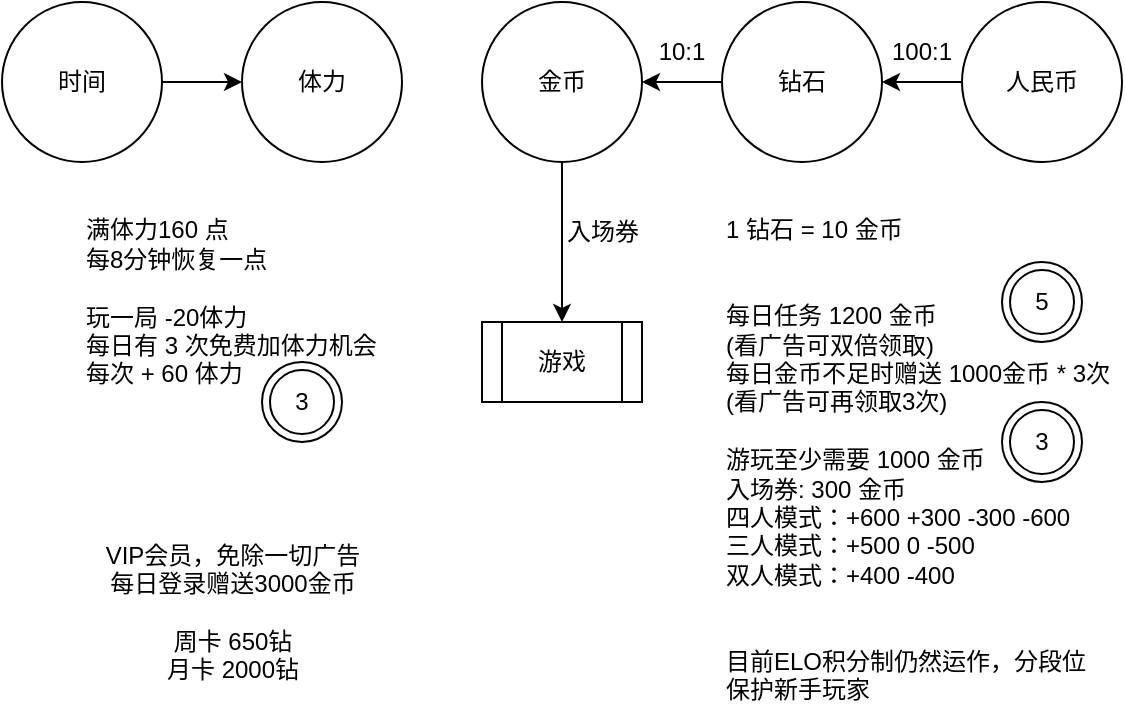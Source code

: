 <mxfile version="22.0.4" type="github">
  <diagram name="第 1 页" id="cnAK6zxrRtvMNEw_1psN">
    <mxGraphModel dx="1050" dy="605" grid="1" gridSize="10" guides="1" tooltips="1" connect="1" arrows="1" fold="1" page="1" pageScale="1" pageWidth="827" pageHeight="1169" math="0" shadow="0">
      <root>
        <mxCell id="0" />
        <mxCell id="1" parent="0" />
        <mxCell id="W0va-TfwMzZbDuSETiZr-18" style="edgeStyle=orthogonalEdgeStyle;rounded=0;orthogonalLoop=1;jettySize=auto;html=1;exitX=0.5;exitY=1;exitDx=0;exitDy=0;entryX=0.5;entryY=0;entryDx=0;entryDy=0;" edge="1" parent="1" source="W0va-TfwMzZbDuSETiZr-1" target="W0va-TfwMzZbDuSETiZr-10">
          <mxGeometry relative="1" as="geometry">
            <mxPoint x="400" y="420" as="targetPoint" />
          </mxGeometry>
        </mxCell>
        <mxCell id="W0va-TfwMzZbDuSETiZr-1" value="金币" style="ellipse;whiteSpace=wrap;html=1;aspect=fixed;" vertex="1" parent="1">
          <mxGeometry x="360" y="160" width="80" height="80" as="geometry" />
        </mxCell>
        <mxCell id="W0va-TfwMzZbDuSETiZr-7" value="" style="edgeStyle=orthogonalEdgeStyle;rounded=0;orthogonalLoop=1;jettySize=auto;html=1;" edge="1" parent="1" source="W0va-TfwMzZbDuSETiZr-2" target="W0va-TfwMzZbDuSETiZr-1">
          <mxGeometry relative="1" as="geometry" />
        </mxCell>
        <mxCell id="W0va-TfwMzZbDuSETiZr-2" value="钻石" style="ellipse;whiteSpace=wrap;html=1;aspect=fixed;" vertex="1" parent="1">
          <mxGeometry x="480" y="160" width="80" height="80" as="geometry" />
        </mxCell>
        <mxCell id="W0va-TfwMzZbDuSETiZr-3" value="体力" style="ellipse;whiteSpace=wrap;html=1;aspect=fixed;" vertex="1" parent="1">
          <mxGeometry x="240" y="160" width="80" height="80" as="geometry" />
        </mxCell>
        <mxCell id="W0va-TfwMzZbDuSETiZr-6" value="" style="edgeStyle=orthogonalEdgeStyle;rounded=0;orthogonalLoop=1;jettySize=auto;html=1;" edge="1" parent="1" source="W0va-TfwMzZbDuSETiZr-5" target="W0va-TfwMzZbDuSETiZr-2">
          <mxGeometry relative="1" as="geometry" />
        </mxCell>
        <mxCell id="W0va-TfwMzZbDuSETiZr-5" value="人民币" style="ellipse;whiteSpace=wrap;html=1;aspect=fixed;" vertex="1" parent="1">
          <mxGeometry x="600" y="160" width="80" height="80" as="geometry" />
        </mxCell>
        <mxCell id="W0va-TfwMzZbDuSETiZr-9" value="" style="edgeStyle=orthogonalEdgeStyle;rounded=0;orthogonalLoop=1;jettySize=auto;html=1;" edge="1" parent="1" source="W0va-TfwMzZbDuSETiZr-8" target="W0va-TfwMzZbDuSETiZr-3">
          <mxGeometry relative="1" as="geometry" />
        </mxCell>
        <mxCell id="W0va-TfwMzZbDuSETiZr-8" value="时间" style="ellipse;whiteSpace=wrap;html=1;aspect=fixed;" vertex="1" parent="1">
          <mxGeometry x="120" y="160" width="80" height="80" as="geometry" />
        </mxCell>
        <mxCell id="W0va-TfwMzZbDuSETiZr-19" value="入场券" style="text;html=1;align=center;verticalAlign=middle;resizable=0;points=[];autosize=1;strokeColor=none;fillColor=none;" vertex="1" parent="1">
          <mxGeometry x="390" y="260" width="60" height="30" as="geometry" />
        </mxCell>
        <mxCell id="W0va-TfwMzZbDuSETiZr-22" value="10:1" style="text;html=1;strokeColor=none;fillColor=none;align=center;verticalAlign=middle;whiteSpace=wrap;rounded=0;" vertex="1" parent="1">
          <mxGeometry x="430" y="170" width="60" height="30" as="geometry" />
        </mxCell>
        <mxCell id="W0va-TfwMzZbDuSETiZr-23" value="100:1" style="text;html=1;strokeColor=none;fillColor=none;align=center;verticalAlign=middle;whiteSpace=wrap;rounded=0;" vertex="1" parent="1">
          <mxGeometry x="550" y="170" width="60" height="30" as="geometry" />
        </mxCell>
        <mxCell id="W0va-TfwMzZbDuSETiZr-10" value="游戏" style="shape=process;whiteSpace=wrap;html=1;backgroundOutline=1;size=0.125;" vertex="1" parent="1">
          <mxGeometry x="360" y="320" width="80" height="40" as="geometry" />
        </mxCell>
        <mxCell id="W0va-TfwMzZbDuSETiZr-24" value="1 钻石 = 10 金币&#xa;&#xa;&#xa;每日任务 1200 金币&#xa;(看广告可双倍领取)&#xa;每日金币不足时赠送 1000金币 * 3次&#xa;(看广告可再领取3次)&#xa;&#xa;游玩至少需要 1000 金币&#xa;入场券: 300 金币&#xa;四人模式：+600 +300 -300 -600&#xa;三人模式：+500 0 -500&#xa;双人模式：+400 -400&#xa;&#xa;&#xa;目前ELO积分制仍然运作，分段位&#xa;保护新手玩家" style="text;whiteSpace=wrap;" vertex="1" parent="1">
          <mxGeometry x="480" y="260" width="195" height="260" as="geometry" />
        </mxCell>
        <mxCell id="W0va-TfwMzZbDuSETiZr-26" value="满体力160 点&lt;br&gt;每8分钟恢复一点&lt;br&gt;&lt;br&gt;玩一局 -20体力&lt;br&gt;每日有 3 次免费加体力机会&lt;br&gt;每次 + 60 体力" style="text;html=1;align=left;verticalAlign=middle;resizable=0;points=[];autosize=1;strokeColor=none;fillColor=none;" vertex="1" parent="1">
          <mxGeometry x="160" y="260" width="170" height="100" as="geometry" />
        </mxCell>
        <mxCell id="W0va-TfwMzZbDuSETiZr-27" value="5" style="ellipse;shape=doubleEllipse;whiteSpace=wrap;html=1;aspect=fixed;" vertex="1" parent="1">
          <mxGeometry x="620" y="290" width="40" height="40" as="geometry" />
        </mxCell>
        <mxCell id="W0va-TfwMzZbDuSETiZr-28" value="3" style="ellipse;shape=doubleEllipse;whiteSpace=wrap;html=1;aspect=fixed;" vertex="1" parent="1">
          <mxGeometry x="620" y="360" width="40" height="40" as="geometry" />
        </mxCell>
        <mxCell id="W0va-TfwMzZbDuSETiZr-29" value="3" style="ellipse;shape=doubleEllipse;whiteSpace=wrap;html=1;aspect=fixed;" vertex="1" parent="1">
          <mxGeometry x="250" y="340" width="40" height="40" as="geometry" />
        </mxCell>
        <mxCell id="W0va-TfwMzZbDuSETiZr-31" value="VIP会员，免除一切广告&lt;br&gt;每日登录赠送3000金币&lt;br&gt;&lt;br&gt;周卡 650钻&lt;br&gt;月卡 2000钻" style="text;html=1;align=center;verticalAlign=middle;resizable=0;points=[];autosize=1;strokeColor=none;fillColor=none;" vertex="1" parent="1">
          <mxGeometry x="160" y="420" width="150" height="90" as="geometry" />
        </mxCell>
      </root>
    </mxGraphModel>
  </diagram>
</mxfile>
